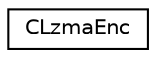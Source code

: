 digraph "Graphical Class Hierarchy"
{
 // LATEX_PDF_SIZE
  edge [fontname="Helvetica",fontsize="10",labelfontname="Helvetica",labelfontsize="10"];
  node [fontname="Helvetica",fontsize="10",shape=record];
  rankdir="LR";
  Node0 [label="CLzmaEnc",height=0.2,width=0.4,color="black", fillcolor="white", style="filled",URL="$struct_c_lzma_enc.html",tooltip=" "];
}
